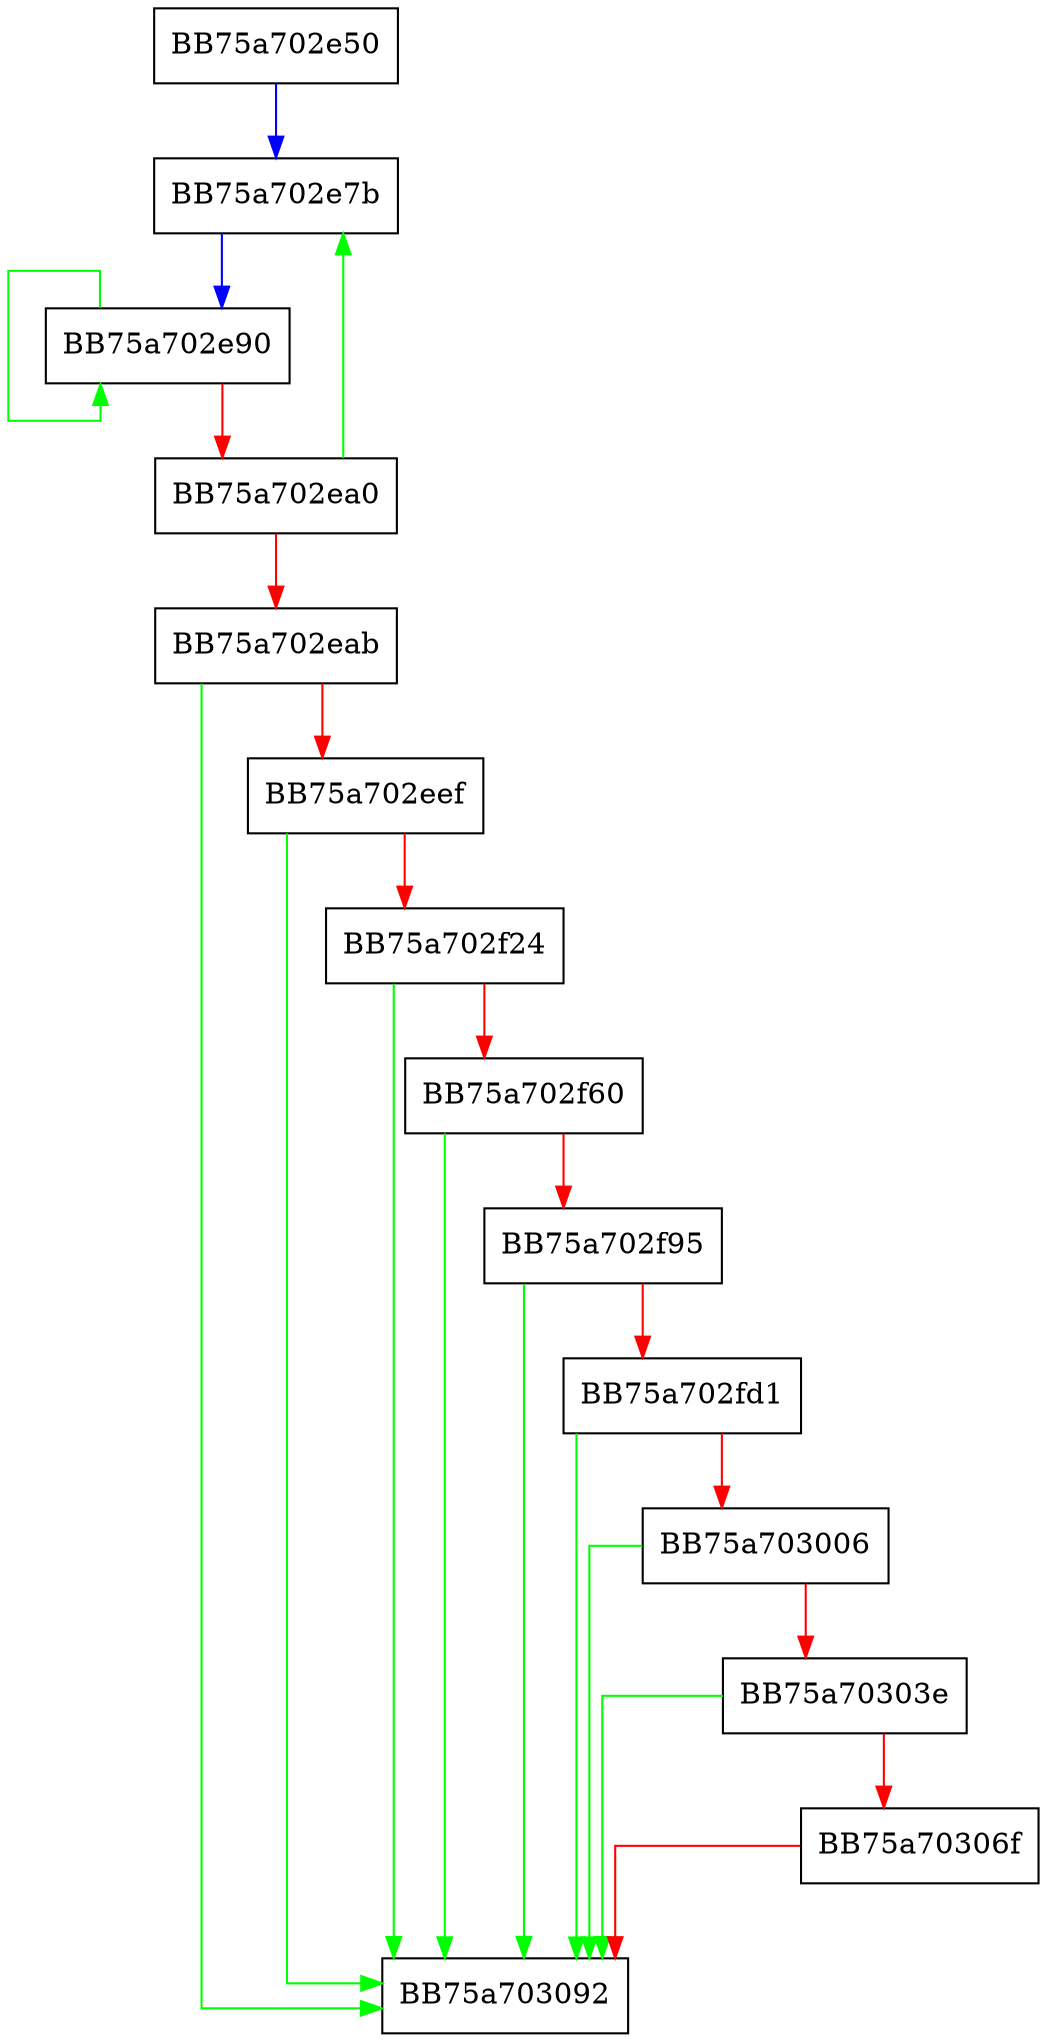 digraph Init {
  node [shape="box"];
  graph [splines=ortho];
  BB75a702e50 -> BB75a702e7b [color="blue"];
  BB75a702e7b -> BB75a702e90 [color="blue"];
  BB75a702e90 -> BB75a702e90 [color="green"];
  BB75a702e90 -> BB75a702ea0 [color="red"];
  BB75a702ea0 -> BB75a702e7b [color="green"];
  BB75a702ea0 -> BB75a702eab [color="red"];
  BB75a702eab -> BB75a703092 [color="green"];
  BB75a702eab -> BB75a702eef [color="red"];
  BB75a702eef -> BB75a703092 [color="green"];
  BB75a702eef -> BB75a702f24 [color="red"];
  BB75a702f24 -> BB75a703092 [color="green"];
  BB75a702f24 -> BB75a702f60 [color="red"];
  BB75a702f60 -> BB75a703092 [color="green"];
  BB75a702f60 -> BB75a702f95 [color="red"];
  BB75a702f95 -> BB75a703092 [color="green"];
  BB75a702f95 -> BB75a702fd1 [color="red"];
  BB75a702fd1 -> BB75a703092 [color="green"];
  BB75a702fd1 -> BB75a703006 [color="red"];
  BB75a703006 -> BB75a703092 [color="green"];
  BB75a703006 -> BB75a70303e [color="red"];
  BB75a70303e -> BB75a703092 [color="green"];
  BB75a70303e -> BB75a70306f [color="red"];
  BB75a70306f -> BB75a703092 [color="red"];
}